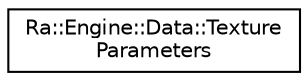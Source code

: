 digraph "Graphical Class Hierarchy"
{
 // INTERACTIVE_SVG=YES
 // LATEX_PDF_SIZE
  edge [fontname="Helvetica",fontsize="10",labelfontname="Helvetica",labelfontsize="10"];
  node [fontname="Helvetica",fontsize="10",shape=record];
  rankdir="LR";
  Node0 [label="Ra::Engine::Data::Texture\lParameters",height=0.2,width=0.4,color="black", fillcolor="white", style="filled",URL="$structRa_1_1Engine_1_1Data_1_1TextureParameters.html",tooltip=" "];
}
